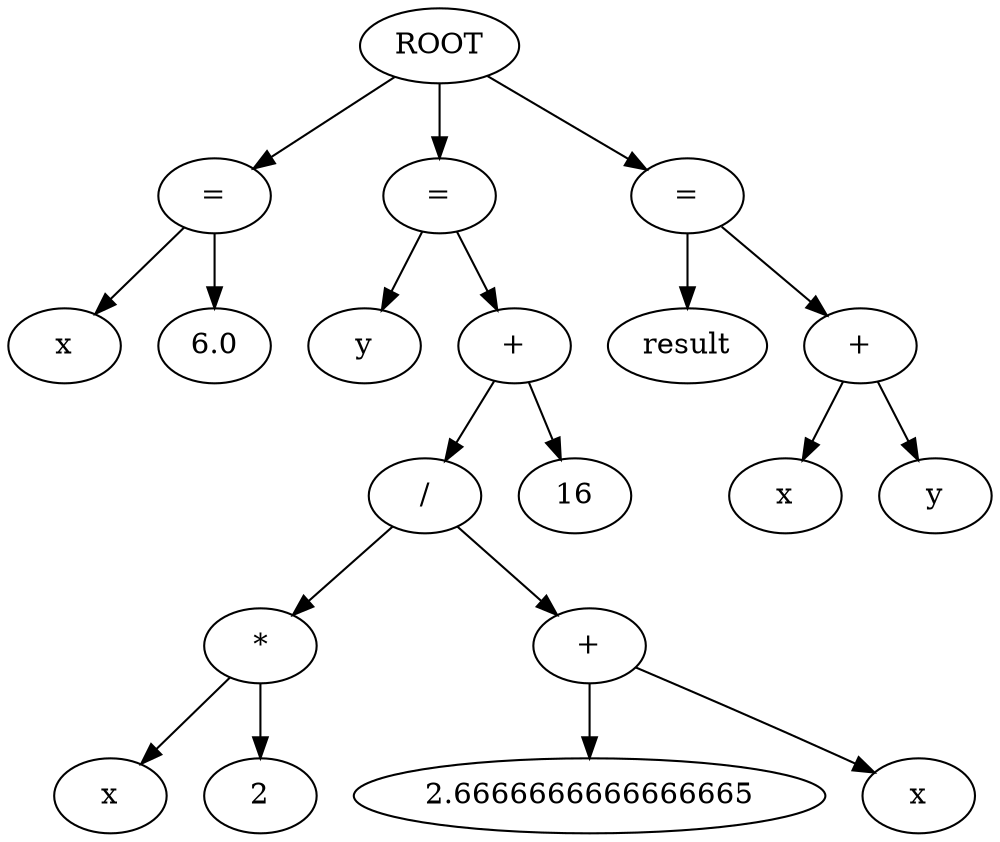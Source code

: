strict digraph G{
l11[label = "="]
l111[label = "="]
l1111[label = "="]
"ROOT"->"l11"
l111131[label = "x"]
l1111311[label = "6.0"]
"l11"->l111131
"l11"->l1111311
"ROOT"->"l111"
l1111331[label = "y"]
l11113311[label = "+"]
"l111"->l1111331
"l111"->"l11113311"
l11113311331[label = "/"]
l111133113311[label = "16"]
"l11113311"->"l11113311331"
l11113311331131[label = "*"]
l111133113311311[label = "+"]
"l11113311331"->"l11113311331131"
l11113311331131131[label = "x"]
l111133113311311311[label = "2"]
"l11113311331131"->l11113311331131131
"l11113311331131"->l111133113311311311
"l11113311331"->"l111133113311311"
l111133113311311331[label = "2.6666666666666665"]
l1111331133113113311[label = "x"]
"l111133113311311"->l111133113311311331
"l111133113311311"->l1111331133113113311
"l11113311"->l111133113311
"ROOT"->"l1111"
l11113331[label = "result"]
l111133311[label = "+"]
"l1111"->l11113331
"l1111"->"l111133311"
l111133311331[label = "x"]
l1111333113311[label = "y"]
"l111133311"->l111133311331
"l111133311"->l1111333113311
}
